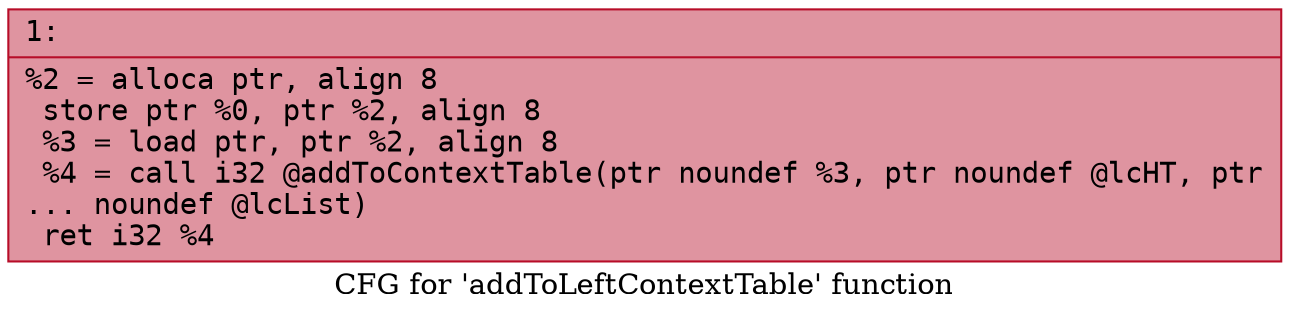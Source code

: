 digraph "CFG for 'addToLeftContextTable' function" {
	label="CFG for 'addToLeftContextTable' function";

	Node0x600002450780 [shape=record,color="#b70d28ff", style=filled, fillcolor="#b70d2870" fontname="Courier",label="{1:\l|  %2 = alloca ptr, align 8\l  store ptr %0, ptr %2, align 8\l  %3 = load ptr, ptr %2, align 8\l  %4 = call i32 @addToContextTable(ptr noundef %3, ptr noundef @lcHT, ptr\l... noundef @lcList)\l  ret i32 %4\l}"];
}
